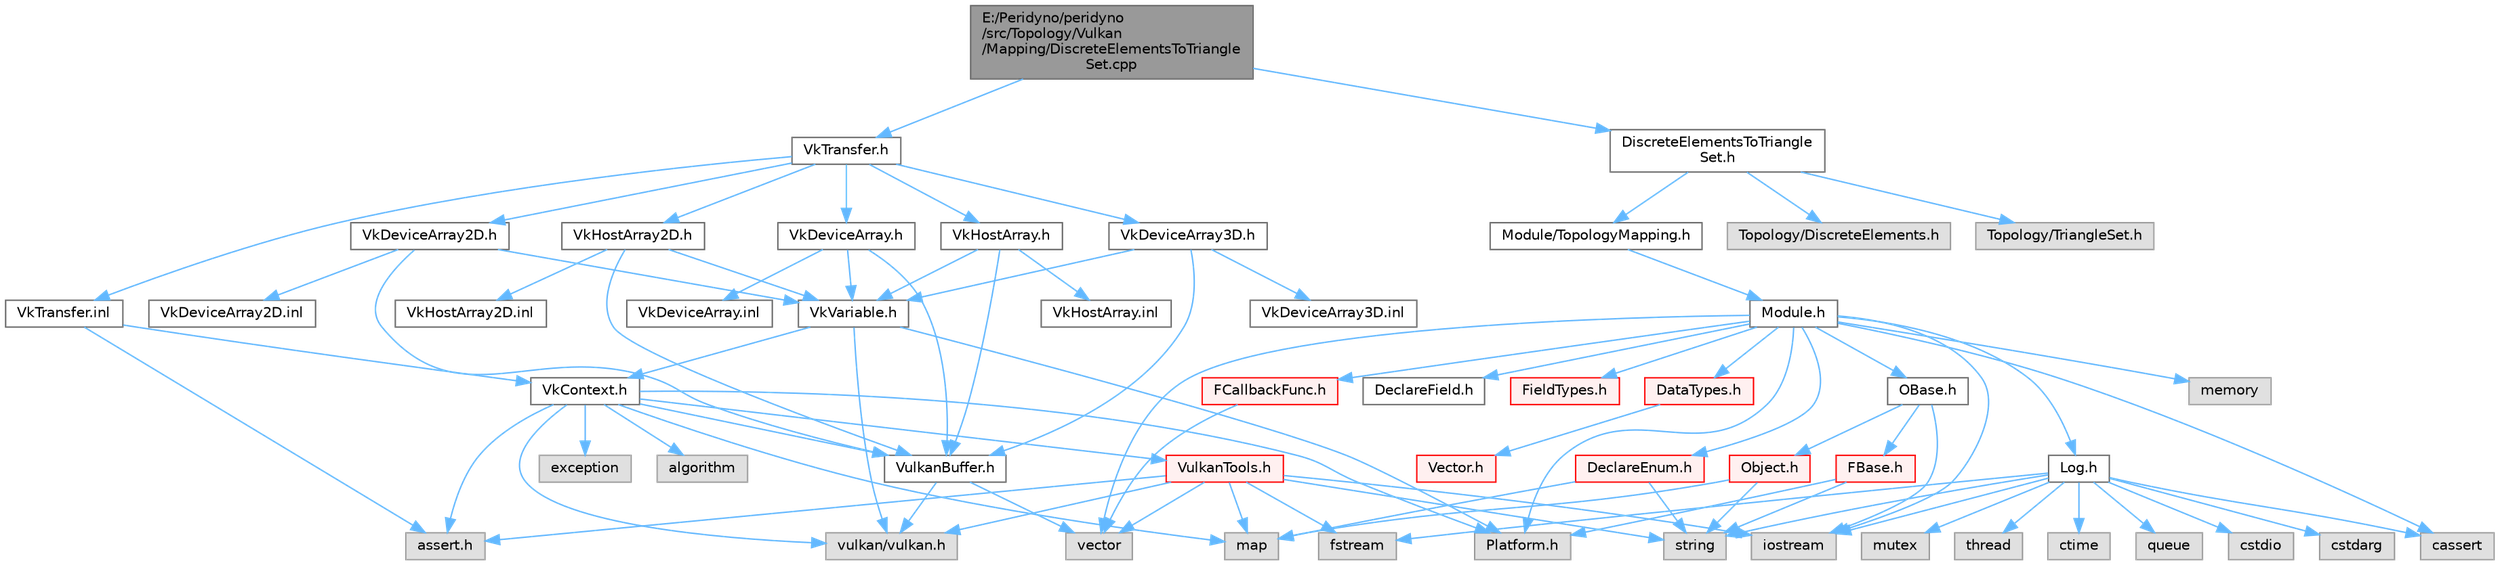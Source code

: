 digraph "E:/Peridyno/peridyno/src/Topology/Vulkan/Mapping/DiscreteElementsToTriangleSet.cpp"
{
 // LATEX_PDF_SIZE
  bgcolor="transparent";
  edge [fontname=Helvetica,fontsize=10,labelfontname=Helvetica,labelfontsize=10];
  node [fontname=Helvetica,fontsize=10,shape=box,height=0.2,width=0.4];
  Node1 [id="Node000001",label="E:/Peridyno/peridyno\l/src/Topology/Vulkan\l/Mapping/DiscreteElementsToTriangle\lSet.cpp",height=0.2,width=0.4,color="gray40", fillcolor="grey60", style="filled", fontcolor="black",tooltip=" "];
  Node1 -> Node2 [id="edge1_Node000001_Node000002",color="steelblue1",style="solid",tooltip=" "];
  Node2 [id="Node000002",label="DiscreteElementsToTriangle\lSet.h",height=0.2,width=0.4,color="grey40", fillcolor="white", style="filled",URL="$_vulkan_2_mapping_2_discrete_elements_to_triangle_set_8h.html",tooltip=" "];
  Node2 -> Node3 [id="edge2_Node000002_Node000003",color="steelblue1",style="solid",tooltip=" "];
  Node3 [id="Node000003",label="Module/TopologyMapping.h",height=0.2,width=0.4,color="grey40", fillcolor="white", style="filled",URL="$_topology_mapping_8h.html",tooltip=" "];
  Node3 -> Node4 [id="edge3_Node000003_Node000004",color="steelblue1",style="solid",tooltip=" "];
  Node4 [id="Node000004",label="Module.h",height=0.2,width=0.4,color="grey40", fillcolor="white", style="filled",URL="$_module_8h.html",tooltip=" "];
  Node4 -> Node5 [id="edge4_Node000004_Node000005",color="steelblue1",style="solid",tooltip=" "];
  Node5 [id="Node000005",label="Platform.h",height=0.2,width=0.4,color="grey60", fillcolor="#E0E0E0", style="filled",tooltip=" "];
  Node4 -> Node6 [id="edge5_Node000004_Node000006",color="steelblue1",style="solid",tooltip=" "];
  Node6 [id="Node000006",label="memory",height=0.2,width=0.4,color="grey60", fillcolor="#E0E0E0", style="filled",tooltip=" "];
  Node4 -> Node7 [id="edge6_Node000004_Node000007",color="steelblue1",style="solid",tooltip=" "];
  Node7 [id="Node000007",label="vector",height=0.2,width=0.4,color="grey60", fillcolor="#E0E0E0", style="filled",tooltip=" "];
  Node4 -> Node8 [id="edge7_Node000004_Node000008",color="steelblue1",style="solid",tooltip=" "];
  Node8 [id="Node000008",label="cassert",height=0.2,width=0.4,color="grey60", fillcolor="#E0E0E0", style="filled",tooltip=" "];
  Node4 -> Node9 [id="edge8_Node000004_Node000009",color="steelblue1",style="solid",tooltip=" "];
  Node9 [id="Node000009",label="iostream",height=0.2,width=0.4,color="grey60", fillcolor="#E0E0E0", style="filled",tooltip=" "];
  Node4 -> Node10 [id="edge9_Node000004_Node000010",color="steelblue1",style="solid",tooltip=" "];
  Node10 [id="Node000010",label="OBase.h",height=0.2,width=0.4,color="grey40", fillcolor="white", style="filled",URL="$_o_base_8h.html",tooltip=" "];
  Node10 -> Node9 [id="edge10_Node000010_Node000009",color="steelblue1",style="solid",tooltip=" "];
  Node10 -> Node11 [id="edge11_Node000010_Node000011",color="steelblue1",style="solid",tooltip=" "];
  Node11 [id="Node000011",label="FBase.h",height=0.2,width=0.4,color="red", fillcolor="#FFF0F0", style="filled",URL="$_f_base_8h.html",tooltip=" "];
  Node11 -> Node5 [id="edge12_Node000011_Node000005",color="steelblue1",style="solid",tooltip=" "];
  Node11 -> Node14 [id="edge13_Node000011_Node000014",color="steelblue1",style="solid",tooltip=" "];
  Node14 [id="Node000014",label="string",height=0.2,width=0.4,color="grey60", fillcolor="#E0E0E0", style="filled",tooltip=" "];
  Node10 -> Node17 [id="edge14_Node000010_Node000017",color="steelblue1",style="solid",tooltip=" "];
  Node17 [id="Node000017",label="Object.h",height=0.2,width=0.4,color="red", fillcolor="#FFF0F0", style="filled",URL="$_object_8h.html",tooltip=" "];
  Node17 -> Node14 [id="edge15_Node000017_Node000014",color="steelblue1",style="solid",tooltip=" "];
  Node17 -> Node19 [id="edge16_Node000017_Node000019",color="steelblue1",style="solid",tooltip=" "];
  Node19 [id="Node000019",label="map",height=0.2,width=0.4,color="grey60", fillcolor="#E0E0E0", style="filled",tooltip=" "];
  Node4 -> Node20 [id="edge17_Node000004_Node000020",color="steelblue1",style="solid",tooltip=" "];
  Node20 [id="Node000020",label="Log.h",height=0.2,width=0.4,color="grey40", fillcolor="white", style="filled",URL="$_log_8h.html",tooltip=" "];
  Node20 -> Node21 [id="edge18_Node000020_Node000021",color="steelblue1",style="solid",tooltip=" "];
  Node21 [id="Node000021",label="mutex",height=0.2,width=0.4,color="grey60", fillcolor="#E0E0E0", style="filled",tooltip=" "];
  Node20 -> Node22 [id="edge19_Node000020_Node000022",color="steelblue1",style="solid",tooltip=" "];
  Node22 [id="Node000022",label="thread",height=0.2,width=0.4,color="grey60", fillcolor="#E0E0E0", style="filled",tooltip=" "];
  Node20 -> Node14 [id="edge20_Node000020_Node000014",color="steelblue1",style="solid",tooltip=" "];
  Node20 -> Node23 [id="edge21_Node000020_Node000023",color="steelblue1",style="solid",tooltip=" "];
  Node23 [id="Node000023",label="fstream",height=0.2,width=0.4,color="grey60", fillcolor="#E0E0E0", style="filled",tooltip=" "];
  Node20 -> Node9 [id="edge22_Node000020_Node000009",color="steelblue1",style="solid",tooltip=" "];
  Node20 -> Node24 [id="edge23_Node000020_Node000024",color="steelblue1",style="solid",tooltip=" "];
  Node24 [id="Node000024",label="ctime",height=0.2,width=0.4,color="grey60", fillcolor="#E0E0E0", style="filled",tooltip=" "];
  Node20 -> Node25 [id="edge24_Node000020_Node000025",color="steelblue1",style="solid",tooltip=" "];
  Node25 [id="Node000025",label="queue",height=0.2,width=0.4,color="grey60", fillcolor="#E0E0E0", style="filled",tooltip=" "];
  Node20 -> Node26 [id="edge25_Node000020_Node000026",color="steelblue1",style="solid",tooltip=" "];
  Node26 [id="Node000026",label="cstdio",height=0.2,width=0.4,color="grey60", fillcolor="#E0E0E0", style="filled",tooltip=" "];
  Node20 -> Node8 [id="edge26_Node000020_Node000008",color="steelblue1",style="solid",tooltip=" "];
  Node20 -> Node27 [id="edge27_Node000020_Node000027",color="steelblue1",style="solid",tooltip=" "];
  Node27 [id="Node000027",label="cstdarg",height=0.2,width=0.4,color="grey60", fillcolor="#E0E0E0", style="filled",tooltip=" "];
  Node4 -> Node28 [id="edge28_Node000004_Node000028",color="steelblue1",style="solid",tooltip=" "];
  Node28 [id="Node000028",label="DataTypes.h",height=0.2,width=0.4,color="red", fillcolor="#FFF0F0", style="filled",URL="$_data_types_8h.html",tooltip=" "];
  Node28 -> Node29 [id="edge29_Node000028_Node000029",color="steelblue1",style="solid",tooltip=" "];
  Node29 [id="Node000029",label="Vector.h",height=0.2,width=0.4,color="red", fillcolor="#FFF0F0", style="filled",URL="$_vector_8h.html",tooltip=" "];
  Node4 -> Node69 [id="edge30_Node000004_Node000069",color="steelblue1",style="solid",tooltip=" "];
  Node69 [id="Node000069",label="DeclareEnum.h",height=0.2,width=0.4,color="red", fillcolor="#FFF0F0", style="filled",URL="$_declare_enum_8h.html",tooltip=" "];
  Node69 -> Node19 [id="edge31_Node000069_Node000019",color="steelblue1",style="solid",tooltip=" "];
  Node69 -> Node14 [id="edge32_Node000069_Node000014",color="steelblue1",style="solid",tooltip=" "];
  Node4 -> Node86 [id="edge33_Node000004_Node000086",color="steelblue1",style="solid",tooltip=" "];
  Node86 [id="Node000086",label="DeclareField.h",height=0.2,width=0.4,color="grey40", fillcolor="white", style="filled",URL="$_declare_field_8h.html",tooltip=" "];
  Node4 -> Node87 [id="edge34_Node000004_Node000087",color="steelblue1",style="solid",tooltip=" "];
  Node87 [id="Node000087",label="FCallbackFunc.h",height=0.2,width=0.4,color="red", fillcolor="#FFF0F0", style="filled",URL="$_f_callback_func_8h.html",tooltip=" "];
  Node87 -> Node7 [id="edge35_Node000087_Node000007",color="steelblue1",style="solid",tooltip=" "];
  Node4 -> Node88 [id="edge36_Node000004_Node000088",color="steelblue1",style="solid",tooltip=" "];
  Node88 [id="Node000088",label="FieldTypes.h",height=0.2,width=0.4,color="red", fillcolor="#FFF0F0", style="filled",URL="$_field_types_8h.html",tooltip=" "];
  Node2 -> Node90 [id="edge37_Node000002_Node000090",color="steelblue1",style="solid",tooltip=" "];
  Node90 [id="Node000090",label="Topology/DiscreteElements.h",height=0.2,width=0.4,color="grey60", fillcolor="#E0E0E0", style="filled",tooltip=" "];
  Node2 -> Node91 [id="edge38_Node000002_Node000091",color="steelblue1",style="solid",tooltip=" "];
  Node91 [id="Node000091",label="Topology/TriangleSet.h",height=0.2,width=0.4,color="grey60", fillcolor="#E0E0E0", style="filled",tooltip=" "];
  Node1 -> Node92 [id="edge39_Node000001_Node000092",color="steelblue1",style="solid",tooltip=" "];
  Node92 [id="Node000092",label="VkTransfer.h",height=0.2,width=0.4,color="grey40", fillcolor="white", style="filled",URL="$_vk_transfer_8h.html",tooltip=" "];
  Node92 -> Node93 [id="edge40_Node000092_Node000093",color="steelblue1",style="solid",tooltip=" "];
  Node93 [id="Node000093",label="VkHostArray.h",height=0.2,width=0.4,color="grey40", fillcolor="white", style="filled",URL="$_vk_host_array_8h.html",tooltip=" "];
  Node93 -> Node94 [id="edge41_Node000093_Node000094",color="steelblue1",style="solid",tooltip=" "];
  Node94 [id="Node000094",label="VkVariable.h",height=0.2,width=0.4,color="grey40", fillcolor="white", style="filled",URL="$_vk_variable_8h.html",tooltip=" "];
  Node94 -> Node5 [id="edge42_Node000094_Node000005",color="steelblue1",style="solid",tooltip=" "];
  Node94 -> Node95 [id="edge43_Node000094_Node000095",color="steelblue1",style="solid",tooltip=" "];
  Node95 [id="Node000095",label="vulkan/vulkan.h",height=0.2,width=0.4,color="grey60", fillcolor="#E0E0E0", style="filled",tooltip=" "];
  Node94 -> Node96 [id="edge44_Node000094_Node000096",color="steelblue1",style="solid",tooltip=" "];
  Node96 [id="Node000096",label="VkContext.h",height=0.2,width=0.4,color="grey40", fillcolor="white", style="filled",URL="$_vk_context_8h.html",tooltip=" "];
  Node96 -> Node5 [id="edge45_Node000096_Node000005",color="steelblue1",style="solid",tooltip=" "];
  Node96 -> Node97 [id="edge46_Node000096_Node000097",color="steelblue1",style="solid",tooltip=" "];
  Node97 [id="Node000097",label="VulkanBuffer.h",height=0.2,width=0.4,color="grey40", fillcolor="white", style="filled",URL="$_vulkan_buffer_8h.html",tooltip=" "];
  Node97 -> Node7 [id="edge47_Node000097_Node000007",color="steelblue1",style="solid",tooltip=" "];
  Node97 -> Node95 [id="edge48_Node000097_Node000095",color="steelblue1",style="solid",tooltip=" "];
  Node96 -> Node98 [id="edge49_Node000096_Node000098",color="steelblue1",style="solid",tooltip=" "];
  Node98 [id="Node000098",label="VulkanTools.h",height=0.2,width=0.4,color="red", fillcolor="#FFF0F0", style="filled",URL="$_vulkan_tools_8h.html",tooltip=" "];
  Node98 -> Node95 [id="edge50_Node000098_Node000095",color="steelblue1",style="solid",tooltip=" "];
  Node98 -> Node14 [id="edge51_Node000098_Node000014",color="steelblue1",style="solid",tooltip=" "];
  Node98 -> Node23 [id="edge52_Node000098_Node000023",color="steelblue1",style="solid",tooltip=" "];
  Node98 -> Node102 [id="edge53_Node000098_Node000102",color="steelblue1",style="solid",tooltip=" "];
  Node102 [id="Node000102",label="assert.h",height=0.2,width=0.4,color="grey60", fillcolor="#E0E0E0", style="filled",tooltip=" "];
  Node98 -> Node7 [id="edge54_Node000098_Node000007",color="steelblue1",style="solid",tooltip=" "];
  Node98 -> Node19 [id="edge55_Node000098_Node000019",color="steelblue1",style="solid",tooltip=" "];
  Node98 -> Node9 [id="edge56_Node000098_Node000009",color="steelblue1",style="solid",tooltip=" "];
  Node96 -> Node95 [id="edge57_Node000096_Node000095",color="steelblue1",style="solid",tooltip=" "];
  Node96 -> Node46 [id="edge58_Node000096_Node000046",color="steelblue1",style="solid",tooltip=" "];
  Node46 [id="Node000046",label="algorithm",height=0.2,width=0.4,color="grey60", fillcolor="#E0E0E0", style="filled",tooltip=" "];
  Node96 -> Node102 [id="edge59_Node000096_Node000102",color="steelblue1",style="solid",tooltip=" "];
  Node96 -> Node104 [id="edge60_Node000096_Node000104",color="steelblue1",style="solid",tooltip=" "];
  Node104 [id="Node000104",label="exception",height=0.2,width=0.4,color="grey60", fillcolor="#E0E0E0", style="filled",tooltip=" "];
  Node96 -> Node19 [id="edge61_Node000096_Node000019",color="steelblue1",style="solid",tooltip=" "];
  Node93 -> Node97 [id="edge62_Node000093_Node000097",color="steelblue1",style="solid",tooltip=" "];
  Node93 -> Node105 [id="edge63_Node000093_Node000105",color="steelblue1",style="solid",tooltip=" "];
  Node105 [id="Node000105",label="VkHostArray.inl",height=0.2,width=0.4,color="grey40", fillcolor="white", style="filled",URL="$_vk_host_array_8inl.html",tooltip=" "];
  Node92 -> Node106 [id="edge64_Node000092_Node000106",color="steelblue1",style="solid",tooltip=" "];
  Node106 [id="Node000106",label="VkHostArray2D.h",height=0.2,width=0.4,color="grey40", fillcolor="white", style="filled",URL="$_vk_host_array2_d_8h.html",tooltip=" "];
  Node106 -> Node94 [id="edge65_Node000106_Node000094",color="steelblue1",style="solid",tooltip=" "];
  Node106 -> Node97 [id="edge66_Node000106_Node000097",color="steelblue1",style="solid",tooltip=" "];
  Node106 -> Node107 [id="edge67_Node000106_Node000107",color="steelblue1",style="solid",tooltip=" "];
  Node107 [id="Node000107",label="VkHostArray2D.inl",height=0.2,width=0.4,color="grey40", fillcolor="white", style="filled",URL="$_vk_host_array2_d_8inl.html",tooltip=" "];
  Node92 -> Node108 [id="edge68_Node000092_Node000108",color="steelblue1",style="solid",tooltip=" "];
  Node108 [id="Node000108",label="VkDeviceArray.h",height=0.2,width=0.4,color="grey40", fillcolor="white", style="filled",URL="$_vk_device_array_8h.html",tooltip=" "];
  Node108 -> Node94 [id="edge69_Node000108_Node000094",color="steelblue1",style="solid",tooltip=" "];
  Node108 -> Node97 [id="edge70_Node000108_Node000097",color="steelblue1",style="solid",tooltip=" "];
  Node108 -> Node109 [id="edge71_Node000108_Node000109",color="steelblue1",style="solid",tooltip=" "];
  Node109 [id="Node000109",label="VkDeviceArray.inl",height=0.2,width=0.4,color="grey40", fillcolor="white", style="filled",URL="$_vk_device_array_8inl.html",tooltip=" "];
  Node92 -> Node110 [id="edge72_Node000092_Node000110",color="steelblue1",style="solid",tooltip=" "];
  Node110 [id="Node000110",label="VkDeviceArray2D.h",height=0.2,width=0.4,color="grey40", fillcolor="white", style="filled",URL="$_vk_device_array2_d_8h.html",tooltip=" "];
  Node110 -> Node94 [id="edge73_Node000110_Node000094",color="steelblue1",style="solid",tooltip=" "];
  Node110 -> Node97 [id="edge74_Node000110_Node000097",color="steelblue1",style="solid",tooltip=" "];
  Node110 -> Node111 [id="edge75_Node000110_Node000111",color="steelblue1",style="solid",tooltip=" "];
  Node111 [id="Node000111",label="VkDeviceArray2D.inl",height=0.2,width=0.4,color="grey40", fillcolor="white", style="filled",URL="$_vk_device_array2_d_8inl.html",tooltip=" "];
  Node92 -> Node112 [id="edge76_Node000092_Node000112",color="steelblue1",style="solid",tooltip=" "];
  Node112 [id="Node000112",label="VkDeviceArray3D.h",height=0.2,width=0.4,color="grey40", fillcolor="white", style="filled",URL="$_vk_device_array3_d_8h.html",tooltip=" "];
  Node112 -> Node94 [id="edge77_Node000112_Node000094",color="steelblue1",style="solid",tooltip=" "];
  Node112 -> Node97 [id="edge78_Node000112_Node000097",color="steelblue1",style="solid",tooltip=" "];
  Node112 -> Node113 [id="edge79_Node000112_Node000113",color="steelblue1",style="solid",tooltip=" "];
  Node113 [id="Node000113",label="VkDeviceArray3D.inl",height=0.2,width=0.4,color="grey40", fillcolor="white", style="filled",URL="$_vk_device_array3_d_8inl.html",tooltip=" "];
  Node92 -> Node114 [id="edge80_Node000092_Node000114",color="steelblue1",style="solid",tooltip=" "];
  Node114 [id="Node000114",label="VkTransfer.inl",height=0.2,width=0.4,color="grey40", fillcolor="white", style="filled",URL="$_vk_transfer_8inl.html",tooltip=" "];
  Node114 -> Node102 [id="edge81_Node000114_Node000102",color="steelblue1",style="solid",tooltip=" "];
  Node114 -> Node96 [id="edge82_Node000114_Node000096",color="steelblue1",style="solid",tooltip=" "];
}
